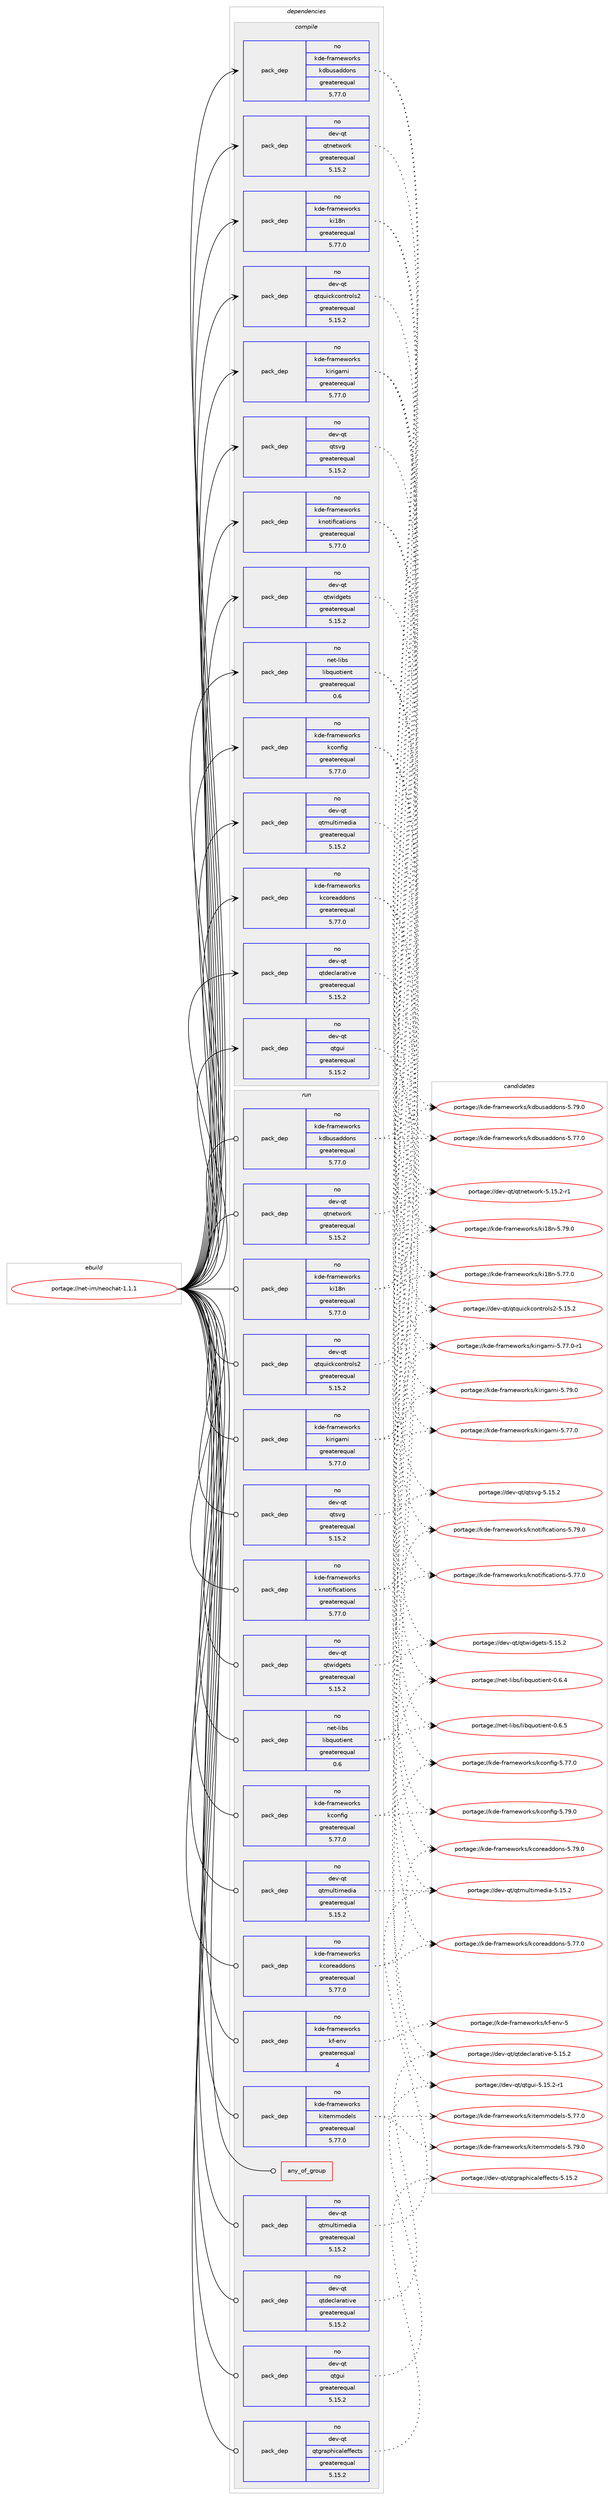 digraph prolog {

# *************
# Graph options
# *************

newrank=true;
concentrate=true;
compound=true;
graph [rankdir=LR,fontname=Helvetica,fontsize=10,ranksep=1.5];#, ranksep=2.5, nodesep=0.2];
edge  [arrowhead=vee];
node  [fontname=Helvetica,fontsize=10];

# **********
# The ebuild
# **********

subgraph cluster_leftcol {
color=gray;
rank=same;
label=<<i>ebuild</i>>;
id [label="portage://net-im/neochat-1.1.1", color=red, width=4, href="../net-im/neochat-1.1.1.svg"];
}

# ****************
# The dependencies
# ****************

subgraph cluster_midcol {
color=gray;
label=<<i>dependencies</i>>;
subgraph cluster_compile {
fillcolor="#eeeeee";
style=filled;
label=<<i>compile</i>>;
# *** BEGIN UNKNOWN DEPENDENCY TYPE (TODO) ***
# id -> package_dependency(portage://net-im/neochat-1.1.1,install,no,app-text,cmark,none,[,,],any_same_slot,[])
# *** END UNKNOWN DEPENDENCY TYPE (TODO) ***

# *** BEGIN UNKNOWN DEPENDENCY TYPE (TODO) ***
# id -> package_dependency(portage://net-im/neochat-1.1.1,install,no,dev-libs,qtkeychain,none,[,,],any_same_slot,[])
# *** END UNKNOWN DEPENDENCY TYPE (TODO) ***

# *** BEGIN UNKNOWN DEPENDENCY TYPE (TODO) ***
# id -> package_dependency(portage://net-im/neochat-1.1.1,install,no,dev-qt,qtcore,none,[,,],[slot(5)],[])
# *** END UNKNOWN DEPENDENCY TYPE (TODO) ***

subgraph pack57 {
dependency155 [label=<<TABLE BORDER="0" CELLBORDER="1" CELLSPACING="0" CELLPADDING="4" WIDTH="220"><TR><TD ROWSPAN="6" CELLPADDING="30">pack_dep</TD></TR><TR><TD WIDTH="110">no</TD></TR><TR><TD>dev-qt</TD></TR><TR><TD>qtdeclarative</TD></TR><TR><TD>greaterequal</TD></TR><TR><TD>5.15.2</TD></TR></TABLE>>, shape=none, color=blue];
}
id:e -> dependency155:w [weight=20,style="solid",arrowhead="vee"];
subgraph pack58 {
dependency156 [label=<<TABLE BORDER="0" CELLBORDER="1" CELLSPACING="0" CELLPADDING="4" WIDTH="220"><TR><TD ROWSPAN="6" CELLPADDING="30">pack_dep</TD></TR><TR><TD WIDTH="110">no</TD></TR><TR><TD>dev-qt</TD></TR><TR><TD>qtgui</TD></TR><TR><TD>greaterequal</TD></TR><TR><TD>5.15.2</TD></TR></TABLE>>, shape=none, color=blue];
}
id:e -> dependency156:w [weight=20,style="solid",arrowhead="vee"];
subgraph pack59 {
dependency157 [label=<<TABLE BORDER="0" CELLBORDER="1" CELLSPACING="0" CELLPADDING="4" WIDTH="220"><TR><TD ROWSPAN="6" CELLPADDING="30">pack_dep</TD></TR><TR><TD WIDTH="110">no</TD></TR><TR><TD>dev-qt</TD></TR><TR><TD>qtmultimedia</TD></TR><TR><TD>greaterequal</TD></TR><TR><TD>5.15.2</TD></TR></TABLE>>, shape=none, color=blue];
}
id:e -> dependency157:w [weight=20,style="solid",arrowhead="vee"];
subgraph pack60 {
dependency158 [label=<<TABLE BORDER="0" CELLBORDER="1" CELLSPACING="0" CELLPADDING="4" WIDTH="220"><TR><TD ROWSPAN="6" CELLPADDING="30">pack_dep</TD></TR><TR><TD WIDTH="110">no</TD></TR><TR><TD>dev-qt</TD></TR><TR><TD>qtnetwork</TD></TR><TR><TD>greaterequal</TD></TR><TR><TD>5.15.2</TD></TR></TABLE>>, shape=none, color=blue];
}
id:e -> dependency158:w [weight=20,style="solid",arrowhead="vee"];
subgraph pack61 {
dependency159 [label=<<TABLE BORDER="0" CELLBORDER="1" CELLSPACING="0" CELLPADDING="4" WIDTH="220"><TR><TD ROWSPAN="6" CELLPADDING="30">pack_dep</TD></TR><TR><TD WIDTH="110">no</TD></TR><TR><TD>dev-qt</TD></TR><TR><TD>qtquickcontrols2</TD></TR><TR><TD>greaterequal</TD></TR><TR><TD>5.15.2</TD></TR></TABLE>>, shape=none, color=blue];
}
id:e -> dependency159:w [weight=20,style="solid",arrowhead="vee"];
subgraph pack62 {
dependency160 [label=<<TABLE BORDER="0" CELLBORDER="1" CELLSPACING="0" CELLPADDING="4" WIDTH="220"><TR><TD ROWSPAN="6" CELLPADDING="30">pack_dep</TD></TR><TR><TD WIDTH="110">no</TD></TR><TR><TD>dev-qt</TD></TR><TR><TD>qtsvg</TD></TR><TR><TD>greaterequal</TD></TR><TR><TD>5.15.2</TD></TR></TABLE>>, shape=none, color=blue];
}
id:e -> dependency160:w [weight=20,style="solid",arrowhead="vee"];
subgraph pack63 {
dependency161 [label=<<TABLE BORDER="0" CELLBORDER="1" CELLSPACING="0" CELLPADDING="4" WIDTH="220"><TR><TD ROWSPAN="6" CELLPADDING="30">pack_dep</TD></TR><TR><TD WIDTH="110">no</TD></TR><TR><TD>dev-qt</TD></TR><TR><TD>qtwidgets</TD></TR><TR><TD>greaterequal</TD></TR><TR><TD>5.15.2</TD></TR></TABLE>>, shape=none, color=blue];
}
id:e -> dependency161:w [weight=20,style="solid",arrowhead="vee"];
# *** BEGIN UNKNOWN DEPENDENCY TYPE (TODO) ***
# id -> package_dependency(portage://net-im/neochat-1.1.1,install,no,dev-util,desktop-file-utils,none,[,,],[],[])
# *** END UNKNOWN DEPENDENCY TYPE (TODO) ***

subgraph pack64 {
dependency162 [label=<<TABLE BORDER="0" CELLBORDER="1" CELLSPACING="0" CELLPADDING="4" WIDTH="220"><TR><TD ROWSPAN="6" CELLPADDING="30">pack_dep</TD></TR><TR><TD WIDTH="110">no</TD></TR><TR><TD>kde-frameworks</TD></TR><TR><TD>kconfig</TD></TR><TR><TD>greaterequal</TD></TR><TR><TD>5.77.0</TD></TR></TABLE>>, shape=none, color=blue];
}
id:e -> dependency162:w [weight=20,style="solid",arrowhead="vee"];
subgraph pack65 {
dependency163 [label=<<TABLE BORDER="0" CELLBORDER="1" CELLSPACING="0" CELLPADDING="4" WIDTH="220"><TR><TD ROWSPAN="6" CELLPADDING="30">pack_dep</TD></TR><TR><TD WIDTH="110">no</TD></TR><TR><TD>kde-frameworks</TD></TR><TR><TD>kcoreaddons</TD></TR><TR><TD>greaterequal</TD></TR><TR><TD>5.77.0</TD></TR></TABLE>>, shape=none, color=blue];
}
id:e -> dependency163:w [weight=20,style="solid",arrowhead="vee"];
subgraph pack66 {
dependency164 [label=<<TABLE BORDER="0" CELLBORDER="1" CELLSPACING="0" CELLPADDING="4" WIDTH="220"><TR><TD ROWSPAN="6" CELLPADDING="30">pack_dep</TD></TR><TR><TD WIDTH="110">no</TD></TR><TR><TD>kde-frameworks</TD></TR><TR><TD>kdbusaddons</TD></TR><TR><TD>greaterequal</TD></TR><TR><TD>5.77.0</TD></TR></TABLE>>, shape=none, color=blue];
}
id:e -> dependency164:w [weight=20,style="solid",arrowhead="vee"];
subgraph pack67 {
dependency165 [label=<<TABLE BORDER="0" CELLBORDER="1" CELLSPACING="0" CELLPADDING="4" WIDTH="220"><TR><TD ROWSPAN="6" CELLPADDING="30">pack_dep</TD></TR><TR><TD WIDTH="110">no</TD></TR><TR><TD>kde-frameworks</TD></TR><TR><TD>ki18n</TD></TR><TR><TD>greaterequal</TD></TR><TR><TD>5.77.0</TD></TR></TABLE>>, shape=none, color=blue];
}
id:e -> dependency165:w [weight=20,style="solid",arrowhead="vee"];
subgraph pack68 {
dependency166 [label=<<TABLE BORDER="0" CELLBORDER="1" CELLSPACING="0" CELLPADDING="4" WIDTH="220"><TR><TD ROWSPAN="6" CELLPADDING="30">pack_dep</TD></TR><TR><TD WIDTH="110">no</TD></TR><TR><TD>kde-frameworks</TD></TR><TR><TD>kirigami</TD></TR><TR><TD>greaterequal</TD></TR><TR><TD>5.77.0</TD></TR></TABLE>>, shape=none, color=blue];
}
id:e -> dependency166:w [weight=20,style="solid",arrowhead="vee"];
subgraph pack69 {
dependency167 [label=<<TABLE BORDER="0" CELLBORDER="1" CELLSPACING="0" CELLPADDING="4" WIDTH="220"><TR><TD ROWSPAN="6" CELLPADDING="30">pack_dep</TD></TR><TR><TD WIDTH="110">no</TD></TR><TR><TD>kde-frameworks</TD></TR><TR><TD>knotifications</TD></TR><TR><TD>greaterequal</TD></TR><TR><TD>5.77.0</TD></TR></TABLE>>, shape=none, color=blue];
}
id:e -> dependency167:w [weight=20,style="solid",arrowhead="vee"];
# *** BEGIN UNKNOWN DEPENDENCY TYPE (TODO) ***
# id -> package_dependency(portage://net-im/neochat-1.1.1,install,no,media-libs,kquickimageeditor,none,[,,],[slot(5)],[])
# *** END UNKNOWN DEPENDENCY TYPE (TODO) ***

subgraph pack70 {
dependency168 [label=<<TABLE BORDER="0" CELLBORDER="1" CELLSPACING="0" CELLPADDING="4" WIDTH="220"><TR><TD ROWSPAN="6" CELLPADDING="30">pack_dep</TD></TR><TR><TD WIDTH="110">no</TD></TR><TR><TD>net-libs</TD></TR><TR><TD>libquotient</TD></TR><TR><TD>greaterequal</TD></TR><TR><TD>0.6</TD></TR></TABLE>>, shape=none, color=blue];
}
id:e -> dependency168:w [weight=20,style="solid",arrowhead="vee"];
# *** BEGIN UNKNOWN DEPENDENCY TYPE (TODO) ***
# id -> package_dependency(portage://net-im/neochat-1.1.1,install,no,x11-misc,shared-mime-info,none,[,,],[],[])
# *** END UNKNOWN DEPENDENCY TYPE (TODO) ***

}
subgraph cluster_compileandrun {
fillcolor="#eeeeee";
style=filled;
label=<<i>compile and run</i>>;
}
subgraph cluster_run {
fillcolor="#eeeeee";
style=filled;
label=<<i>run</i>>;
subgraph any7 {
dependency169 [label=<<TABLE BORDER="0" CELLBORDER="1" CELLSPACING="0" CELLPADDING="4"><TR><TD CELLPADDING="10">any_of_group</TD></TR></TABLE>>, shape=none, color=red];# *** BEGIN UNKNOWN DEPENDENCY TYPE (TODO) ***
# dependency169 -> package_dependency(portage://net-im/neochat-1.1.1,run,no,kde-frameworks,breeze-icons,none,[,,],any_different_slot,[])
# *** END UNKNOWN DEPENDENCY TYPE (TODO) ***

# *** BEGIN UNKNOWN DEPENDENCY TYPE (TODO) ***
# dependency169 -> package_dependency(portage://net-im/neochat-1.1.1,run,no,kde-frameworks,oxygen-icons,none,[,,],any_different_slot,[])
# *** END UNKNOWN DEPENDENCY TYPE (TODO) ***

}
id:e -> dependency169:w [weight=20,style="solid",arrowhead="odot"];
# *** BEGIN UNKNOWN DEPENDENCY TYPE (TODO) ***
# id -> package_dependency(portage://net-im/neochat-1.1.1,run,no,app-text,cmark,none,[,,],any_same_slot,[])
# *** END UNKNOWN DEPENDENCY TYPE (TODO) ***

# *** BEGIN UNKNOWN DEPENDENCY TYPE (TODO) ***
# id -> package_dependency(portage://net-im/neochat-1.1.1,run,no,dev-libs,qtkeychain,none,[,,],any_same_slot,[])
# *** END UNKNOWN DEPENDENCY TYPE (TODO) ***

# *** BEGIN UNKNOWN DEPENDENCY TYPE (TODO) ***
# id -> package_dependency(portage://net-im/neochat-1.1.1,run,no,dev-qt,qtcore,none,[,,],[slot(5)],[])
# *** END UNKNOWN DEPENDENCY TYPE (TODO) ***

subgraph pack71 {
dependency170 [label=<<TABLE BORDER="0" CELLBORDER="1" CELLSPACING="0" CELLPADDING="4" WIDTH="220"><TR><TD ROWSPAN="6" CELLPADDING="30">pack_dep</TD></TR><TR><TD WIDTH="110">no</TD></TR><TR><TD>dev-qt</TD></TR><TR><TD>qtdeclarative</TD></TR><TR><TD>greaterequal</TD></TR><TR><TD>5.15.2</TD></TR></TABLE>>, shape=none, color=blue];
}
id:e -> dependency170:w [weight=20,style="solid",arrowhead="odot"];
subgraph pack72 {
dependency171 [label=<<TABLE BORDER="0" CELLBORDER="1" CELLSPACING="0" CELLPADDING="4" WIDTH="220"><TR><TD ROWSPAN="6" CELLPADDING="30">pack_dep</TD></TR><TR><TD WIDTH="110">no</TD></TR><TR><TD>dev-qt</TD></TR><TR><TD>qtgraphicaleffects</TD></TR><TR><TD>greaterequal</TD></TR><TR><TD>5.15.2</TD></TR></TABLE>>, shape=none, color=blue];
}
id:e -> dependency171:w [weight=20,style="solid",arrowhead="odot"];
subgraph pack73 {
dependency172 [label=<<TABLE BORDER="0" CELLBORDER="1" CELLSPACING="0" CELLPADDING="4" WIDTH="220"><TR><TD ROWSPAN="6" CELLPADDING="30">pack_dep</TD></TR><TR><TD WIDTH="110">no</TD></TR><TR><TD>dev-qt</TD></TR><TR><TD>qtgui</TD></TR><TR><TD>greaterequal</TD></TR><TR><TD>5.15.2</TD></TR></TABLE>>, shape=none, color=blue];
}
id:e -> dependency172:w [weight=20,style="solid",arrowhead="odot"];
subgraph pack74 {
dependency173 [label=<<TABLE BORDER="0" CELLBORDER="1" CELLSPACING="0" CELLPADDING="4" WIDTH="220"><TR><TD ROWSPAN="6" CELLPADDING="30">pack_dep</TD></TR><TR><TD WIDTH="110">no</TD></TR><TR><TD>dev-qt</TD></TR><TR><TD>qtmultimedia</TD></TR><TR><TD>greaterequal</TD></TR><TR><TD>5.15.2</TD></TR></TABLE>>, shape=none, color=blue];
}
id:e -> dependency173:w [weight=20,style="solid",arrowhead="odot"];
subgraph pack75 {
dependency174 [label=<<TABLE BORDER="0" CELLBORDER="1" CELLSPACING="0" CELLPADDING="4" WIDTH="220"><TR><TD ROWSPAN="6" CELLPADDING="30">pack_dep</TD></TR><TR><TD WIDTH="110">no</TD></TR><TR><TD>dev-qt</TD></TR><TR><TD>qtmultimedia</TD></TR><TR><TD>greaterequal</TD></TR><TR><TD>5.15.2</TD></TR></TABLE>>, shape=none, color=blue];
}
id:e -> dependency174:w [weight=20,style="solid",arrowhead="odot"];
subgraph pack76 {
dependency175 [label=<<TABLE BORDER="0" CELLBORDER="1" CELLSPACING="0" CELLPADDING="4" WIDTH="220"><TR><TD ROWSPAN="6" CELLPADDING="30">pack_dep</TD></TR><TR><TD WIDTH="110">no</TD></TR><TR><TD>dev-qt</TD></TR><TR><TD>qtnetwork</TD></TR><TR><TD>greaterequal</TD></TR><TR><TD>5.15.2</TD></TR></TABLE>>, shape=none, color=blue];
}
id:e -> dependency175:w [weight=20,style="solid",arrowhead="odot"];
subgraph pack77 {
dependency176 [label=<<TABLE BORDER="0" CELLBORDER="1" CELLSPACING="0" CELLPADDING="4" WIDTH="220"><TR><TD ROWSPAN="6" CELLPADDING="30">pack_dep</TD></TR><TR><TD WIDTH="110">no</TD></TR><TR><TD>dev-qt</TD></TR><TR><TD>qtquickcontrols2</TD></TR><TR><TD>greaterequal</TD></TR><TR><TD>5.15.2</TD></TR></TABLE>>, shape=none, color=blue];
}
id:e -> dependency176:w [weight=20,style="solid",arrowhead="odot"];
subgraph pack78 {
dependency177 [label=<<TABLE BORDER="0" CELLBORDER="1" CELLSPACING="0" CELLPADDING="4" WIDTH="220"><TR><TD ROWSPAN="6" CELLPADDING="30">pack_dep</TD></TR><TR><TD WIDTH="110">no</TD></TR><TR><TD>dev-qt</TD></TR><TR><TD>qtsvg</TD></TR><TR><TD>greaterequal</TD></TR><TR><TD>5.15.2</TD></TR></TABLE>>, shape=none, color=blue];
}
id:e -> dependency177:w [weight=20,style="solid",arrowhead="odot"];
subgraph pack79 {
dependency178 [label=<<TABLE BORDER="0" CELLBORDER="1" CELLSPACING="0" CELLPADDING="4" WIDTH="220"><TR><TD ROWSPAN="6" CELLPADDING="30">pack_dep</TD></TR><TR><TD WIDTH="110">no</TD></TR><TR><TD>dev-qt</TD></TR><TR><TD>qtwidgets</TD></TR><TR><TD>greaterequal</TD></TR><TR><TD>5.15.2</TD></TR></TABLE>>, shape=none, color=blue];
}
id:e -> dependency178:w [weight=20,style="solid",arrowhead="odot"];
subgraph pack80 {
dependency179 [label=<<TABLE BORDER="0" CELLBORDER="1" CELLSPACING="0" CELLPADDING="4" WIDTH="220"><TR><TD ROWSPAN="6" CELLPADDING="30">pack_dep</TD></TR><TR><TD WIDTH="110">no</TD></TR><TR><TD>kde-frameworks</TD></TR><TR><TD>kconfig</TD></TR><TR><TD>greaterequal</TD></TR><TR><TD>5.77.0</TD></TR></TABLE>>, shape=none, color=blue];
}
id:e -> dependency179:w [weight=20,style="solid",arrowhead="odot"];
subgraph pack81 {
dependency180 [label=<<TABLE BORDER="0" CELLBORDER="1" CELLSPACING="0" CELLPADDING="4" WIDTH="220"><TR><TD ROWSPAN="6" CELLPADDING="30">pack_dep</TD></TR><TR><TD WIDTH="110">no</TD></TR><TR><TD>kde-frameworks</TD></TR><TR><TD>kcoreaddons</TD></TR><TR><TD>greaterequal</TD></TR><TR><TD>5.77.0</TD></TR></TABLE>>, shape=none, color=blue];
}
id:e -> dependency180:w [weight=20,style="solid",arrowhead="odot"];
subgraph pack82 {
dependency181 [label=<<TABLE BORDER="0" CELLBORDER="1" CELLSPACING="0" CELLPADDING="4" WIDTH="220"><TR><TD ROWSPAN="6" CELLPADDING="30">pack_dep</TD></TR><TR><TD WIDTH="110">no</TD></TR><TR><TD>kde-frameworks</TD></TR><TR><TD>kdbusaddons</TD></TR><TR><TD>greaterequal</TD></TR><TR><TD>5.77.0</TD></TR></TABLE>>, shape=none, color=blue];
}
id:e -> dependency181:w [weight=20,style="solid",arrowhead="odot"];
subgraph pack83 {
dependency182 [label=<<TABLE BORDER="0" CELLBORDER="1" CELLSPACING="0" CELLPADDING="4" WIDTH="220"><TR><TD ROWSPAN="6" CELLPADDING="30">pack_dep</TD></TR><TR><TD WIDTH="110">no</TD></TR><TR><TD>kde-frameworks</TD></TR><TR><TD>kf-env</TD></TR><TR><TD>greaterequal</TD></TR><TR><TD>4</TD></TR></TABLE>>, shape=none, color=blue];
}
id:e -> dependency182:w [weight=20,style="solid",arrowhead="odot"];
subgraph pack84 {
dependency183 [label=<<TABLE BORDER="0" CELLBORDER="1" CELLSPACING="0" CELLPADDING="4" WIDTH="220"><TR><TD ROWSPAN="6" CELLPADDING="30">pack_dep</TD></TR><TR><TD WIDTH="110">no</TD></TR><TR><TD>kde-frameworks</TD></TR><TR><TD>ki18n</TD></TR><TR><TD>greaterequal</TD></TR><TR><TD>5.77.0</TD></TR></TABLE>>, shape=none, color=blue];
}
id:e -> dependency183:w [weight=20,style="solid",arrowhead="odot"];
subgraph pack85 {
dependency184 [label=<<TABLE BORDER="0" CELLBORDER="1" CELLSPACING="0" CELLPADDING="4" WIDTH="220"><TR><TD ROWSPAN="6" CELLPADDING="30">pack_dep</TD></TR><TR><TD WIDTH="110">no</TD></TR><TR><TD>kde-frameworks</TD></TR><TR><TD>kirigami</TD></TR><TR><TD>greaterequal</TD></TR><TR><TD>5.77.0</TD></TR></TABLE>>, shape=none, color=blue];
}
id:e -> dependency184:w [weight=20,style="solid",arrowhead="odot"];
subgraph pack86 {
dependency185 [label=<<TABLE BORDER="0" CELLBORDER="1" CELLSPACING="0" CELLPADDING="4" WIDTH="220"><TR><TD ROWSPAN="6" CELLPADDING="30">pack_dep</TD></TR><TR><TD WIDTH="110">no</TD></TR><TR><TD>kde-frameworks</TD></TR><TR><TD>kitemmodels</TD></TR><TR><TD>greaterequal</TD></TR><TR><TD>5.77.0</TD></TR></TABLE>>, shape=none, color=blue];
}
id:e -> dependency185:w [weight=20,style="solid",arrowhead="odot"];
subgraph pack87 {
dependency186 [label=<<TABLE BORDER="0" CELLBORDER="1" CELLSPACING="0" CELLPADDING="4" WIDTH="220"><TR><TD ROWSPAN="6" CELLPADDING="30">pack_dep</TD></TR><TR><TD WIDTH="110">no</TD></TR><TR><TD>kde-frameworks</TD></TR><TR><TD>knotifications</TD></TR><TR><TD>greaterequal</TD></TR><TR><TD>5.77.0</TD></TR></TABLE>>, shape=none, color=blue];
}
id:e -> dependency186:w [weight=20,style="solid",arrowhead="odot"];
# *** BEGIN UNKNOWN DEPENDENCY TYPE (TODO) ***
# id -> package_dependency(portage://net-im/neochat-1.1.1,run,no,media-libs,kquickimageeditor,none,[,,],[slot(5)],[])
# *** END UNKNOWN DEPENDENCY TYPE (TODO) ***

subgraph pack88 {
dependency187 [label=<<TABLE BORDER="0" CELLBORDER="1" CELLSPACING="0" CELLPADDING="4" WIDTH="220"><TR><TD ROWSPAN="6" CELLPADDING="30">pack_dep</TD></TR><TR><TD WIDTH="110">no</TD></TR><TR><TD>net-libs</TD></TR><TR><TD>libquotient</TD></TR><TR><TD>greaterequal</TD></TR><TR><TD>0.6</TD></TR></TABLE>>, shape=none, color=blue];
}
id:e -> dependency187:w [weight=20,style="solid",arrowhead="odot"];
}
}

# **************
# The candidates
# **************

subgraph cluster_choices {
rank=same;
color=gray;
label=<<i>candidates</i>>;

subgraph choice57 {
color=black;
nodesep=1;
choice100101118451131164711311610010199108971149711610511810145534649534650 [label="portage://dev-qt/qtdeclarative-5.15.2", color=red, width=4,href="../dev-qt/qtdeclarative-5.15.2.svg"];
dependency155:e -> choice100101118451131164711311610010199108971149711610511810145534649534650:w [style=dotted,weight="100"];
}
subgraph choice58 {
color=black;
nodesep=1;
choice1001011184511311647113116103117105455346495346504511449 [label="portage://dev-qt/qtgui-5.15.2-r1", color=red, width=4,href="../dev-qt/qtgui-5.15.2-r1.svg"];
dependency156:e -> choice1001011184511311647113116103117105455346495346504511449:w [style=dotted,weight="100"];
}
subgraph choice59 {
color=black;
nodesep=1;
choice10010111845113116471131161091171081161051091011001059745534649534650 [label="portage://dev-qt/qtmultimedia-5.15.2", color=red, width=4,href="../dev-qt/qtmultimedia-5.15.2.svg"];
dependency157:e -> choice10010111845113116471131161091171081161051091011001059745534649534650:w [style=dotted,weight="100"];
}
subgraph choice60 {
color=black;
nodesep=1;
choice1001011184511311647113116110101116119111114107455346495346504511449 [label="portage://dev-qt/qtnetwork-5.15.2-r1", color=red, width=4,href="../dev-qt/qtnetwork-5.15.2-r1.svg"];
dependency158:e -> choice1001011184511311647113116110101116119111114107455346495346504511449:w [style=dotted,weight="100"];
}
subgraph choice61 {
color=black;
nodesep=1;
choice100101118451131164711311611311710599107991111101161141111081155045534649534650 [label="portage://dev-qt/qtquickcontrols2-5.15.2", color=red, width=4,href="../dev-qt/qtquickcontrols2-5.15.2.svg"];
dependency159:e -> choice100101118451131164711311611311710599107991111101161141111081155045534649534650:w [style=dotted,weight="100"];
}
subgraph choice62 {
color=black;
nodesep=1;
choice100101118451131164711311611511810345534649534650 [label="portage://dev-qt/qtsvg-5.15.2", color=red, width=4,href="../dev-qt/qtsvg-5.15.2.svg"];
dependency160:e -> choice100101118451131164711311611511810345534649534650:w [style=dotted,weight="100"];
}
subgraph choice63 {
color=black;
nodesep=1;
choice100101118451131164711311611910510010310111611545534649534650 [label="portage://dev-qt/qtwidgets-5.15.2", color=red, width=4,href="../dev-qt/qtwidgets-5.15.2.svg"];
dependency161:e -> choice100101118451131164711311611910510010310111611545534649534650:w [style=dotted,weight="100"];
}
subgraph choice64 {
color=black;
nodesep=1;
choice1071001014510211497109101119111114107115471079911111010210510345534655554648 [label="portage://kde-frameworks/kconfig-5.77.0", color=red, width=4,href="../kde-frameworks/kconfig-5.77.0.svg"];
choice1071001014510211497109101119111114107115471079911111010210510345534655574648 [label="portage://kde-frameworks/kconfig-5.79.0", color=red, width=4,href="../kde-frameworks/kconfig-5.79.0.svg"];
dependency162:e -> choice1071001014510211497109101119111114107115471079911111010210510345534655554648:w [style=dotted,weight="100"];
dependency162:e -> choice1071001014510211497109101119111114107115471079911111010210510345534655574648:w [style=dotted,weight="100"];
}
subgraph choice65 {
color=black;
nodesep=1;
choice107100101451021149710910111911111410711547107991111141019710010011111011545534655554648 [label="portage://kde-frameworks/kcoreaddons-5.77.0", color=red, width=4,href="../kde-frameworks/kcoreaddons-5.77.0.svg"];
choice107100101451021149710910111911111410711547107991111141019710010011111011545534655574648 [label="portage://kde-frameworks/kcoreaddons-5.79.0", color=red, width=4,href="../kde-frameworks/kcoreaddons-5.79.0.svg"];
dependency163:e -> choice107100101451021149710910111911111410711547107991111141019710010011111011545534655554648:w [style=dotted,weight="100"];
dependency163:e -> choice107100101451021149710910111911111410711547107991111141019710010011111011545534655574648:w [style=dotted,weight="100"];
}
subgraph choice66 {
color=black;
nodesep=1;
choice107100101451021149710910111911111410711547107100981171159710010011111011545534655554648 [label="portage://kde-frameworks/kdbusaddons-5.77.0", color=red, width=4,href="../kde-frameworks/kdbusaddons-5.77.0.svg"];
choice107100101451021149710910111911111410711547107100981171159710010011111011545534655574648 [label="portage://kde-frameworks/kdbusaddons-5.79.0", color=red, width=4,href="../kde-frameworks/kdbusaddons-5.79.0.svg"];
dependency164:e -> choice107100101451021149710910111911111410711547107100981171159710010011111011545534655554648:w [style=dotted,weight="100"];
dependency164:e -> choice107100101451021149710910111911111410711547107100981171159710010011111011545534655574648:w [style=dotted,weight="100"];
}
subgraph choice67 {
color=black;
nodesep=1;
choice107100101451021149710910111911111410711547107105495611045534655554648 [label="portage://kde-frameworks/ki18n-5.77.0", color=red, width=4,href="../kde-frameworks/ki18n-5.77.0.svg"];
choice107100101451021149710910111911111410711547107105495611045534655574648 [label="portage://kde-frameworks/ki18n-5.79.0", color=red, width=4,href="../kde-frameworks/ki18n-5.79.0.svg"];
dependency165:e -> choice107100101451021149710910111911111410711547107105495611045534655554648:w [style=dotted,weight="100"];
dependency165:e -> choice107100101451021149710910111911111410711547107105495611045534655574648:w [style=dotted,weight="100"];
}
subgraph choice68 {
color=black;
nodesep=1;
choice1071001014510211497109101119111114107115471071051141051039710910545534655554648 [label="portage://kde-frameworks/kirigami-5.77.0", color=red, width=4,href="../kde-frameworks/kirigami-5.77.0.svg"];
choice10710010145102114971091011191111141071154710710511410510397109105455346555546484511449 [label="portage://kde-frameworks/kirigami-5.77.0-r1", color=red, width=4,href="../kde-frameworks/kirigami-5.77.0-r1.svg"];
choice1071001014510211497109101119111114107115471071051141051039710910545534655574648 [label="portage://kde-frameworks/kirigami-5.79.0", color=red, width=4,href="../kde-frameworks/kirigami-5.79.0.svg"];
dependency166:e -> choice1071001014510211497109101119111114107115471071051141051039710910545534655554648:w [style=dotted,weight="100"];
dependency166:e -> choice10710010145102114971091011191111141071154710710511410510397109105455346555546484511449:w [style=dotted,weight="100"];
dependency166:e -> choice1071001014510211497109101119111114107115471071051141051039710910545534655574648:w [style=dotted,weight="100"];
}
subgraph choice69 {
color=black;
nodesep=1;
choice107100101451021149710910111911111410711547107110111116105102105999711610511111011545534655554648 [label="portage://kde-frameworks/knotifications-5.77.0", color=red, width=4,href="../kde-frameworks/knotifications-5.77.0.svg"];
choice107100101451021149710910111911111410711547107110111116105102105999711610511111011545534655574648 [label="portage://kde-frameworks/knotifications-5.79.0", color=red, width=4,href="../kde-frameworks/knotifications-5.79.0.svg"];
dependency167:e -> choice107100101451021149710910111911111410711547107110111116105102105999711610511111011545534655554648:w [style=dotted,weight="100"];
dependency167:e -> choice107100101451021149710910111911111410711547107110111116105102105999711610511111011545534655574648:w [style=dotted,weight="100"];
}
subgraph choice70 {
color=black;
nodesep=1;
choice11010111645108105981154710810598113117111116105101110116454846544652 [label="portage://net-libs/libquotient-0.6.4", color=red, width=4,href="../net-libs/libquotient-0.6.4.svg"];
choice11010111645108105981154710810598113117111116105101110116454846544653 [label="portage://net-libs/libquotient-0.6.5", color=red, width=4,href="../net-libs/libquotient-0.6.5.svg"];
dependency168:e -> choice11010111645108105981154710810598113117111116105101110116454846544652:w [style=dotted,weight="100"];
dependency168:e -> choice11010111645108105981154710810598113117111116105101110116454846544653:w [style=dotted,weight="100"];
}
subgraph choice71 {
color=black;
nodesep=1;
choice100101118451131164711311610010199108971149711610511810145534649534650 [label="portage://dev-qt/qtdeclarative-5.15.2", color=red, width=4,href="../dev-qt/qtdeclarative-5.15.2.svg"];
dependency170:e -> choice100101118451131164711311610010199108971149711610511810145534649534650:w [style=dotted,weight="100"];
}
subgraph choice72 {
color=black;
nodesep=1;
choice10010111845113116471131161031149711210410599971081011021021019911611545534649534650 [label="portage://dev-qt/qtgraphicaleffects-5.15.2", color=red, width=4,href="../dev-qt/qtgraphicaleffects-5.15.2.svg"];
dependency171:e -> choice10010111845113116471131161031149711210410599971081011021021019911611545534649534650:w [style=dotted,weight="100"];
}
subgraph choice73 {
color=black;
nodesep=1;
choice1001011184511311647113116103117105455346495346504511449 [label="portage://dev-qt/qtgui-5.15.2-r1", color=red, width=4,href="../dev-qt/qtgui-5.15.2-r1.svg"];
dependency172:e -> choice1001011184511311647113116103117105455346495346504511449:w [style=dotted,weight="100"];
}
subgraph choice74 {
color=black;
nodesep=1;
choice10010111845113116471131161091171081161051091011001059745534649534650 [label="portage://dev-qt/qtmultimedia-5.15.2", color=red, width=4,href="../dev-qt/qtmultimedia-5.15.2.svg"];
dependency173:e -> choice10010111845113116471131161091171081161051091011001059745534649534650:w [style=dotted,weight="100"];
}
subgraph choice75 {
color=black;
nodesep=1;
choice10010111845113116471131161091171081161051091011001059745534649534650 [label="portage://dev-qt/qtmultimedia-5.15.2", color=red, width=4,href="../dev-qt/qtmultimedia-5.15.2.svg"];
dependency174:e -> choice10010111845113116471131161091171081161051091011001059745534649534650:w [style=dotted,weight="100"];
}
subgraph choice76 {
color=black;
nodesep=1;
choice1001011184511311647113116110101116119111114107455346495346504511449 [label="portage://dev-qt/qtnetwork-5.15.2-r1", color=red, width=4,href="../dev-qt/qtnetwork-5.15.2-r1.svg"];
dependency175:e -> choice1001011184511311647113116110101116119111114107455346495346504511449:w [style=dotted,weight="100"];
}
subgraph choice77 {
color=black;
nodesep=1;
choice100101118451131164711311611311710599107991111101161141111081155045534649534650 [label="portage://dev-qt/qtquickcontrols2-5.15.2", color=red, width=4,href="../dev-qt/qtquickcontrols2-5.15.2.svg"];
dependency176:e -> choice100101118451131164711311611311710599107991111101161141111081155045534649534650:w [style=dotted,weight="100"];
}
subgraph choice78 {
color=black;
nodesep=1;
choice100101118451131164711311611511810345534649534650 [label="portage://dev-qt/qtsvg-5.15.2", color=red, width=4,href="../dev-qt/qtsvg-5.15.2.svg"];
dependency177:e -> choice100101118451131164711311611511810345534649534650:w [style=dotted,weight="100"];
}
subgraph choice79 {
color=black;
nodesep=1;
choice100101118451131164711311611910510010310111611545534649534650 [label="portage://dev-qt/qtwidgets-5.15.2", color=red, width=4,href="../dev-qt/qtwidgets-5.15.2.svg"];
dependency178:e -> choice100101118451131164711311611910510010310111611545534649534650:w [style=dotted,weight="100"];
}
subgraph choice80 {
color=black;
nodesep=1;
choice1071001014510211497109101119111114107115471079911111010210510345534655554648 [label="portage://kde-frameworks/kconfig-5.77.0", color=red, width=4,href="../kde-frameworks/kconfig-5.77.0.svg"];
choice1071001014510211497109101119111114107115471079911111010210510345534655574648 [label="portage://kde-frameworks/kconfig-5.79.0", color=red, width=4,href="../kde-frameworks/kconfig-5.79.0.svg"];
dependency179:e -> choice1071001014510211497109101119111114107115471079911111010210510345534655554648:w [style=dotted,weight="100"];
dependency179:e -> choice1071001014510211497109101119111114107115471079911111010210510345534655574648:w [style=dotted,weight="100"];
}
subgraph choice81 {
color=black;
nodesep=1;
choice107100101451021149710910111911111410711547107991111141019710010011111011545534655554648 [label="portage://kde-frameworks/kcoreaddons-5.77.0", color=red, width=4,href="../kde-frameworks/kcoreaddons-5.77.0.svg"];
choice107100101451021149710910111911111410711547107991111141019710010011111011545534655574648 [label="portage://kde-frameworks/kcoreaddons-5.79.0", color=red, width=4,href="../kde-frameworks/kcoreaddons-5.79.0.svg"];
dependency180:e -> choice107100101451021149710910111911111410711547107991111141019710010011111011545534655554648:w [style=dotted,weight="100"];
dependency180:e -> choice107100101451021149710910111911111410711547107991111141019710010011111011545534655574648:w [style=dotted,weight="100"];
}
subgraph choice82 {
color=black;
nodesep=1;
choice107100101451021149710910111911111410711547107100981171159710010011111011545534655554648 [label="portage://kde-frameworks/kdbusaddons-5.77.0", color=red, width=4,href="../kde-frameworks/kdbusaddons-5.77.0.svg"];
choice107100101451021149710910111911111410711547107100981171159710010011111011545534655574648 [label="portage://kde-frameworks/kdbusaddons-5.79.0", color=red, width=4,href="../kde-frameworks/kdbusaddons-5.79.0.svg"];
dependency181:e -> choice107100101451021149710910111911111410711547107100981171159710010011111011545534655554648:w [style=dotted,weight="100"];
dependency181:e -> choice107100101451021149710910111911111410711547107100981171159710010011111011545534655574648:w [style=dotted,weight="100"];
}
subgraph choice83 {
color=black;
nodesep=1;
choice107100101451021149710910111911111410711547107102451011101184553 [label="portage://kde-frameworks/kf-env-5", color=red, width=4,href="../kde-frameworks/kf-env-5.svg"];
dependency182:e -> choice107100101451021149710910111911111410711547107102451011101184553:w [style=dotted,weight="100"];
}
subgraph choice84 {
color=black;
nodesep=1;
choice107100101451021149710910111911111410711547107105495611045534655554648 [label="portage://kde-frameworks/ki18n-5.77.0", color=red, width=4,href="../kde-frameworks/ki18n-5.77.0.svg"];
choice107100101451021149710910111911111410711547107105495611045534655574648 [label="portage://kde-frameworks/ki18n-5.79.0", color=red, width=4,href="../kde-frameworks/ki18n-5.79.0.svg"];
dependency183:e -> choice107100101451021149710910111911111410711547107105495611045534655554648:w [style=dotted,weight="100"];
dependency183:e -> choice107100101451021149710910111911111410711547107105495611045534655574648:w [style=dotted,weight="100"];
}
subgraph choice85 {
color=black;
nodesep=1;
choice1071001014510211497109101119111114107115471071051141051039710910545534655554648 [label="portage://kde-frameworks/kirigami-5.77.0", color=red, width=4,href="../kde-frameworks/kirigami-5.77.0.svg"];
choice10710010145102114971091011191111141071154710710511410510397109105455346555546484511449 [label="portage://kde-frameworks/kirigami-5.77.0-r1", color=red, width=4,href="../kde-frameworks/kirigami-5.77.0-r1.svg"];
choice1071001014510211497109101119111114107115471071051141051039710910545534655574648 [label="portage://kde-frameworks/kirigami-5.79.0", color=red, width=4,href="../kde-frameworks/kirigami-5.79.0.svg"];
dependency184:e -> choice1071001014510211497109101119111114107115471071051141051039710910545534655554648:w [style=dotted,weight="100"];
dependency184:e -> choice10710010145102114971091011191111141071154710710511410510397109105455346555546484511449:w [style=dotted,weight="100"];
dependency184:e -> choice1071001014510211497109101119111114107115471071051141051039710910545534655574648:w [style=dotted,weight="100"];
}
subgraph choice86 {
color=black;
nodesep=1;
choice10710010145102114971091011191111141071154710710511610110910911110010110811545534655554648 [label="portage://kde-frameworks/kitemmodels-5.77.0", color=red, width=4,href="../kde-frameworks/kitemmodels-5.77.0.svg"];
choice10710010145102114971091011191111141071154710710511610110910911110010110811545534655574648 [label="portage://kde-frameworks/kitemmodels-5.79.0", color=red, width=4,href="../kde-frameworks/kitemmodels-5.79.0.svg"];
dependency185:e -> choice10710010145102114971091011191111141071154710710511610110910911110010110811545534655554648:w [style=dotted,weight="100"];
dependency185:e -> choice10710010145102114971091011191111141071154710710511610110910911110010110811545534655574648:w [style=dotted,weight="100"];
}
subgraph choice87 {
color=black;
nodesep=1;
choice107100101451021149710910111911111410711547107110111116105102105999711610511111011545534655554648 [label="portage://kde-frameworks/knotifications-5.77.0", color=red, width=4,href="../kde-frameworks/knotifications-5.77.0.svg"];
choice107100101451021149710910111911111410711547107110111116105102105999711610511111011545534655574648 [label="portage://kde-frameworks/knotifications-5.79.0", color=red, width=4,href="../kde-frameworks/knotifications-5.79.0.svg"];
dependency186:e -> choice107100101451021149710910111911111410711547107110111116105102105999711610511111011545534655554648:w [style=dotted,weight="100"];
dependency186:e -> choice107100101451021149710910111911111410711547107110111116105102105999711610511111011545534655574648:w [style=dotted,weight="100"];
}
subgraph choice88 {
color=black;
nodesep=1;
choice11010111645108105981154710810598113117111116105101110116454846544652 [label="portage://net-libs/libquotient-0.6.4", color=red, width=4,href="../net-libs/libquotient-0.6.4.svg"];
choice11010111645108105981154710810598113117111116105101110116454846544653 [label="portage://net-libs/libquotient-0.6.5", color=red, width=4,href="../net-libs/libquotient-0.6.5.svg"];
dependency187:e -> choice11010111645108105981154710810598113117111116105101110116454846544652:w [style=dotted,weight="100"];
dependency187:e -> choice11010111645108105981154710810598113117111116105101110116454846544653:w [style=dotted,weight="100"];
}
}

}
